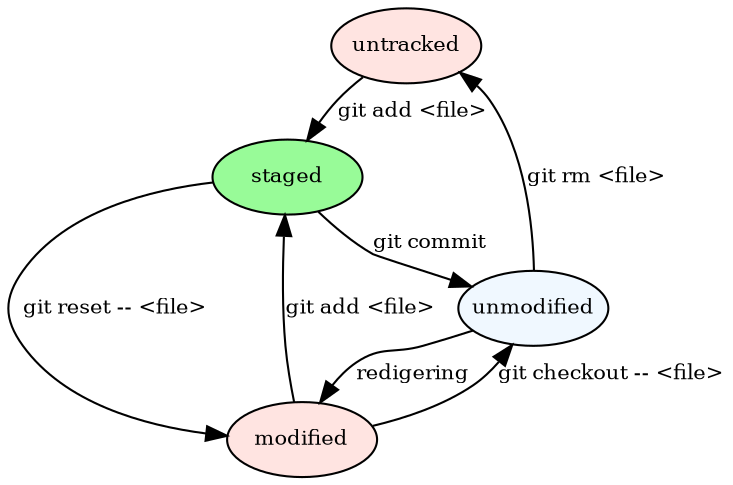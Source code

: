 digraph file_status {
    ranksep=0.2
    nodesep=0.3
    node [fontsize=10, style=filled]
    edge [fontsize=10]
    node [fixedsize=true, width=1]
    untracked [fillcolor=mistyrose]
    staged [fillcolor=palegreen]
    unmodified [fillcolor=aliceblue]
    modified [fillcolor=mistyrose]

    untracked -> staged [label = "git add <file>"]
    unmodified -> modified [label = "redigering"]
    staged -> unmodified [label = "git commit"]
    staged -> modified [label = "git reset -- <file>"]
    modified -> unmodified [label = "git checkout -- <file>"]
    unmodified -> untracked [label = "git rm <file>"]
    modified -> staged [label = "git add <file>"]
}